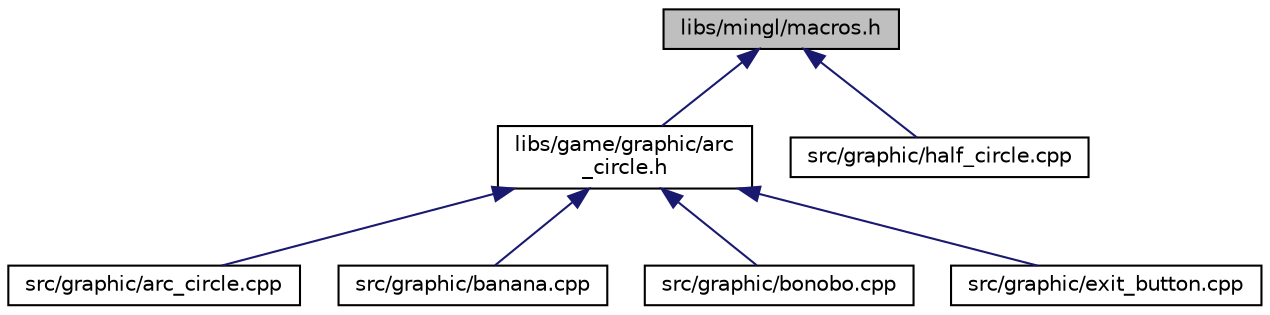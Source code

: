 digraph "libs/mingl/macros.h"
{
 // LATEX_PDF_SIZE
  edge [fontname="Helvetica",fontsize="10",labelfontname="Helvetica",labelfontsize="10"];
  node [fontname="Helvetica",fontsize="10",shape=record];
  Node1 [label="libs/mingl/macros.h",height=0.2,width=0.4,color="black", fillcolor="grey75", style="filled", fontcolor="black",tooltip="Macros utiles."];
  Node1 -> Node2 [dir="back",color="midnightblue",fontsize="10",style="solid",fontname="Helvetica"];
  Node2 [label="libs/game/graphic/arc\l_circle.h",height=0.2,width=0.4,color="black", fillcolor="white", style="filled",URL="$arc__circle_8h.html",tooltip="Représente un arc de cercle."];
  Node2 -> Node3 [dir="back",color="midnightblue",fontsize="10",style="solid",fontname="Helvetica"];
  Node3 [label="src/graphic/arc_circle.cpp",height=0.2,width=0.4,color="black", fillcolor="white", style="filled",URL="$arc__circle_8cpp.html",tooltip="Représente un arc de cercle."];
  Node2 -> Node4 [dir="back",color="midnightblue",fontsize="10",style="solid",fontname="Helvetica"];
  Node4 [label="src/graphic/banana.cpp",height=0.2,width=0.4,color="black", fillcolor="white", style="filled",URL="$banana_8cpp.html",tooltip="Représente une banane."];
  Node2 -> Node5 [dir="back",color="midnightblue",fontsize="10",style="solid",fontname="Helvetica"];
  Node5 [label="src/graphic/bonobo.cpp",height=0.2,width=0.4,color="black", fillcolor="white", style="filled",URL="$bonobo_8cpp.html",tooltip="Représente un bonobo."];
  Node2 -> Node6 [dir="back",color="midnightblue",fontsize="10",style="solid",fontname="Helvetica"];
  Node6 [label="src/graphic/exit_button.cpp",height=0.2,width=0.4,color="black", fillcolor="white", style="filled",URL="$exit__button_8cpp.html",tooltip="Représente un bouton de sortie."];
  Node1 -> Node7 [dir="back",color="midnightblue",fontsize="10",style="solid",fontname="Helvetica"];
  Node7 [label="src/graphic/half_circle.cpp",height=0.2,width=0.4,color="black", fillcolor="white", style="filled",URL="$half__circle_8cpp.html",tooltip="Représente un demi-cercle."];
}
